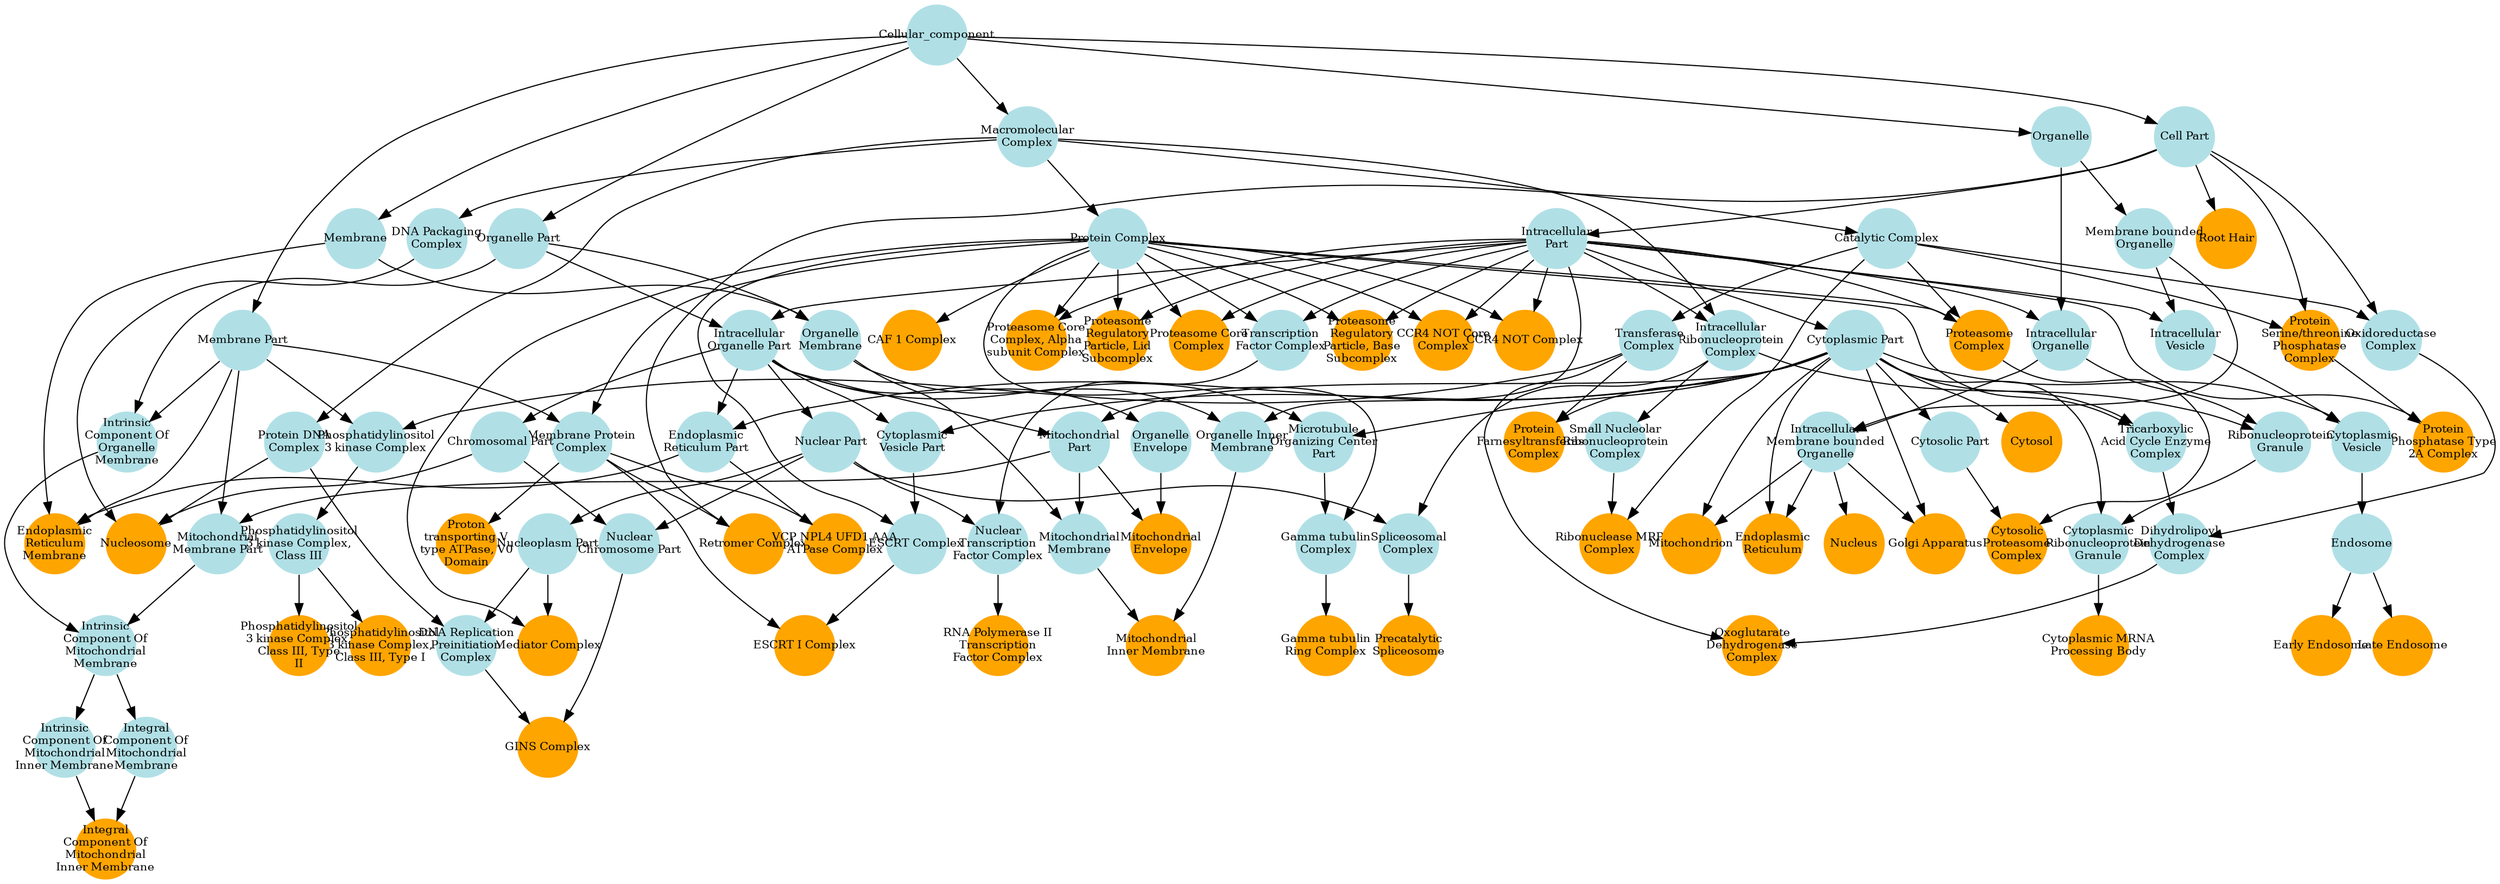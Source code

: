 digraph {
1 [style="filled", fixedsize="true", fontsize="10", shape="circle", width="0.75", fillcolor="powderblue", label="Cellular_component", color="transparent"];
2 [style="filled", fixedsize="true", fontsize="10", shape="circle", width="0.75", fillcolor="powderblue", label="Macromolecular
Complex", color="transparent"];
3 [style="filled", fixedsize="true", fontsize="10", shape="circle", width="0.75", fillcolor="powderblue", label="Protein Complex", color="transparent"];
4 [style="filled", fixedsize="true", fontsize="10", shape="circle", width="0.75", fillcolor="powderblue", label="Cell Part", color="transparent"];
5 [style="filled", fixedsize="true", fontsize="10", shape="circle", width="0.75", fillcolor="powderblue", label="Intracellular
Part", color="transparent"];
6 [style="filled", fixedsize="true", fontsize="10", shape="circle", width="0.75", fillcolor="powderblue", label="Catalytic Complex", color="transparent"];
7 [style="filled", fixedsize="true", fontsize="10", shape="circle", width="0.75", fillcolor="orange", label="Proteasome
Complex", color="transparent"];
8 [style="filled", fixedsize="true", fontsize="10", shape="circle", width="0.75", fillcolor="orange", label="Proteasome Core
Complex", color="transparent"];
9 [style="filled", fixedsize="true", fontsize="10", shape="circle", width="0.75", fillcolor="orange", label="Proteasome Core
Complex, Alpha
subunit Complex", color="transparent"];
10 [style="filled", fixedsize="true", fontsize="10", shape="circle", width="0.75", fillcolor="powderblue", label="Protein DNA
Complex", color="transparent"];
11 [style="filled", fixedsize="true", fontsize="10", shape="circle", width="0.75", fillcolor="powderblue", label="Organelle Part", color="transparent"];
12 [style="filled", fixedsize="true", fontsize="10", shape="circle", width="0.75", fillcolor="powderblue", label="Intracellular
Organelle Part", color="transparent"];
13 [style="filled", fixedsize="true", fontsize="10", shape="circle", width="0.75", fillcolor="powderblue", label="Chromosomal Part", color="transparent"];
14 [style="filled", fixedsize="true", fontsize="10", shape="circle", width="0.75", fillcolor="powderblue", label="DNA Packaging
Complex", color="transparent"];
15 [style="filled", fixedsize="true", fontsize="10", shape="circle", width="0.75", fillcolor="orange", label="Nucleosome", color="transparent"];
16 [style="filled", fixedsize="true", fontsize="10", shape="circle", width="0.75", fillcolor="orange", label="Proteasome
Regulatory
Particle, Lid
Subcomplex", color="transparent"];
17 [style="filled", fixedsize="true", fontsize="10", shape="circle", width="0.75", fillcolor="powderblue", label="Membrane Part", color="transparent"];
18 [style="filled", fixedsize="true", fontsize="10", shape="circle", width="0.75", fillcolor="powderblue", label="Intrinsic
Component Of
Organelle
Membrane", color="transparent"];
19 [style="filled", fixedsize="true", fontsize="10", shape="circle", width="0.75", fillcolor="powderblue", label="Cytoplasmic Part", color="transparent"];
20 [style="filled", fixedsize="true", fontsize="10", shape="circle", width="0.75", fillcolor="powderblue", label="Mitochondrial
Part", color="transparent"];
21 [style="filled", fixedsize="true", fontsize="10", shape="circle", width="0.75", fillcolor="powderblue", label="Mitochondrial
Membrane Part", color="transparent"];
22 [style="filled", fixedsize="true", fontsize="10", shape="circle", width="0.75", fillcolor="powderblue", label="Intrinsic
Component Of
Mitochondrial
Membrane", color="transparent"];
23 [style="filled", fixedsize="true", fontsize="10", shape="circle", width="0.75", fillcolor="powderblue", label="Intrinsic
Component Of
Mitochondrial
Inner Membrane", color="transparent"];
24 [style="filled", fixedsize="true", fontsize="10", shape="circle", width="0.75", fillcolor="powderblue", label="Integral
Component Of
Mitochondrial
Membrane", color="transparent"];
25 [style="filled", fixedsize="true", fontsize="10", shape="circle", width="0.75", fillcolor="orange", label="Integral
Component Of
Mitochondrial
Inner Membrane", color="transparent"];
26 [style="filled", fixedsize="true", fontsize="10", shape="circle", width="0.75", fillcolor="powderblue", label="Cytoplasmic
Vesicle Part", color="transparent"];
27 [style="filled", fixedsize="true", fontsize="10", shape="circle", width="0.75", fillcolor="powderblue", label="ESCRT Complex", color="transparent"];
28 [style="filled", fixedsize="true", fontsize="10", shape="circle", width="0.75", fillcolor="powderblue", label="Membrane Protein
Complex", color="transparent"];
29 [style="filled", fixedsize="true", fontsize="10", shape="circle", width="0.75", fillcolor="orange", label="ESCRT I Complex", color="transparent"];
30 [style="filled", fixedsize="true", fontsize="10", shape="circle", width="0.75", fillcolor="powderblue", label="Organelle", color="transparent"];
31 [style="filled", fixedsize="true", fontsize="10", shape="circle", width="0.75", fillcolor="powderblue", label="Membrane bounded
Organelle", color="transparent"];
32 [style="filled", fixedsize="true", fontsize="10", shape="circle", width="0.75", fillcolor="powderblue", label="Intracellular
Organelle", color="transparent"];
33 [style="filled", fixedsize="true", fontsize="10", shape="circle", width="0.75", fillcolor="powderblue", label="Intracellular
Membrane bounded
Organelle", color="transparent"];
34 [style="filled", fixedsize="true", fontsize="10", shape="circle", width="0.75", fillcolor="orange", label="Mitochondrion", color="transparent"];
35 [style="filled", fixedsize="true", fontsize="10", shape="circle", width="0.75", fillcolor="orange", label="Proteasome
Regulatory
Particle, Base
Subcomplex", color="transparent"];
36 [style="filled", fixedsize="true", fontsize="10", shape="circle", width="0.75", fillcolor="orange", label="Nucleus", color="transparent"];
37 [style="filled", fixedsize="true", fontsize="10", shape="circle", width="0.75", fillcolor="orange", label="Cytosol", color="transparent"];
38 [style="filled", fixedsize="true", fontsize="10", shape="circle", width="0.75", fillcolor="orange", label="Proton
transporting V
type ATPase, V0
Domain", color="transparent"];
39 [style="filled", fixedsize="true", fontsize="10", shape="circle", width="0.75", fillcolor="orange", label="Endoplasmic
Reticulum", color="transparent"];
40 [style="filled", fixedsize="true", fontsize="10", shape="circle", width="0.75", fillcolor="powderblue", label="Nuclear Part", color="transparent"];
41 [style="filled", fixedsize="true", fontsize="10", shape="circle", width="0.75", fillcolor="powderblue", label="Nucleoplasm Part", color="transparent"];
42 [style="filled", fixedsize="true", fontsize="10", shape="circle", width="0.75", fillcolor="powderblue", label="DNA Replication
Preinitiation
Complex", color="transparent"];
43 [style="filled", fixedsize="true", fontsize="10", shape="circle", width="0.75", fillcolor="powderblue", label="Nuclear
Chromosome Part", color="transparent"];
44 [style="filled", fixedsize="true", fontsize="10", shape="circle", width="0.75", fillcolor="orange", label="GINS Complex", color="transparent"];
45 [style="filled", fixedsize="true", fontsize="10", shape="circle", width="0.75", fillcolor="powderblue", label="Membrane", color="transparent"];
46 [style="filled", fixedsize="true", fontsize="10", shape="circle", width="0.75", fillcolor="powderblue", label="Endoplasmic
Reticulum Part", color="transparent"];
47 [style="filled", fixedsize="true", fontsize="10", shape="circle", width="0.75", fillcolor="orange", label="Endoplasmic
Reticulum
Membrane", color="transparent"];
48 [style="filled", fixedsize="true", fontsize="10", shape="circle", width="0.75", fillcolor="powderblue", label="Transcription
Factor Complex", color="transparent"];
49 [style="filled", fixedsize="true", fontsize="10", shape="circle", width="0.75", fillcolor="powderblue", label="Nuclear
Transcription
Factor Complex", color="transparent"];
50 [style="filled", fixedsize="true", fontsize="10", shape="circle", width="0.75", fillcolor="orange", label="RNA Polymerase II
Transcription
Factor Complex", color="transparent"];
51 [style="filled", fixedsize="true", fontsize="10", shape="circle", width="0.75", fillcolor="powderblue", label="Intracellular
Ribonucleoprotein
Complex", color="transparent"];
52 [style="filled", fixedsize="true", fontsize="10", shape="circle", width="0.75", fillcolor="powderblue", label="Ribonucleoprotein
Granule", color="transparent"];
53 [style="filled", fixedsize="true", fontsize="10", shape="circle", width="0.75", fillcolor="powderblue", label="Cytoplasmic
Ribonucleoprotein
Granule", color="transparent"];
54 [style="filled", fixedsize="true", fontsize="10", shape="circle", width="0.75", fillcolor="orange", label="Cytoplasmic MRNA
Processing Body", color="transparent"];
55 [style="filled", fixedsize="true", fontsize="10", shape="circle", width="0.75", fillcolor="powderblue", label="Organelle
Envelope", color="transparent"];
56 [style="filled", fixedsize="true", fontsize="10", shape="circle", width="0.75", fillcolor="orange", label="Mitochondrial
Envelope", color="transparent"];
57 [style="filled", fixedsize="true", fontsize="10", shape="circle", width="0.75", fillcolor="orange", label="Root Hair", color="transparent"];
58 [style="filled", fixedsize="true", fontsize="10", shape="circle", width="0.75", fillcolor="orange", label="Protein
Serine/threonine
Phosphatase
Complex", color="transparent"];
59 [style="filled", fixedsize="true", fontsize="10", shape="circle", width="0.75", fillcolor="powderblue", label="Transferase
Complex", color="transparent"];
60 [style="filled", fixedsize="true", fontsize="10", shape="circle", width="0.75", fillcolor="powderblue", label="Phosphatidylinositol
3 kinase Complex", color="transparent"];
61 [style="filled", fixedsize="true", fontsize="10", shape="circle", width="0.75", fillcolor="powderblue", label="Phosphatidylinositol
3 kinase Complex,
Class III", color="transparent"];
62 [style="filled", fixedsize="true", fontsize="10", shape="circle", width="0.75", fillcolor="orange", label="Phosphatidylinositol
3 kinase Complex,
Class III, Type I", color="transparent"];
63 [style="filled", fixedsize="true", fontsize="10", shape="circle", width="0.75", fillcolor="orange", label="Phosphatidylinositol
3 kinase Complex,
Class III, Type
II", color="transparent"];
64 [style="filled", fixedsize="true", fontsize="10", shape="circle", width="0.75", fillcolor="powderblue", label="Tricarboxylic
Acid Cycle Enzyme
Complex", color="transparent"];
65 [style="filled", fixedsize="true", fontsize="10", shape="circle", width="0.75", fillcolor="powderblue", label="Oxidoreductase
Complex", color="transparent"];
66 [style="filled", fixedsize="true", fontsize="10", shape="circle", width="0.75", fillcolor="powderblue", label="Dihydrolipoyl
Dehydrogenase
Complex", color="transparent"];
67 [style="filled", fixedsize="true", fontsize="10", shape="circle", width="0.75", fillcolor="orange", label="Oxoglutarate
Dehydrogenase
Complex", color="transparent"];
68 [style="filled", fixedsize="true", fontsize="10", shape="circle", width="0.75", fillcolor="orange", label="Protein
Phosphatase Type
2A Complex", color="transparent"];
69 [style="filled", fixedsize="true", fontsize="10", shape="circle", width="0.75", fillcolor="powderblue", label="Organelle
Membrane", color="transparent"];
70 [style="filled", fixedsize="true", fontsize="10", shape="circle", width="0.75", fillcolor="powderblue", label="Organelle Inner
Membrane", color="transparent"];
71 [style="filled", fixedsize="true", fontsize="10", shape="circle", width="0.75", fillcolor="powderblue", label="Mitochondrial
Membrane", color="transparent"];
72 [style="filled", fixedsize="true", fontsize="10", shape="circle", width="0.75", fillcolor="orange", label="Mitochondrial
Inner Membrane", color="transparent"];
73 [style="filled", fixedsize="true", fontsize="10", shape="circle", width="0.75", fillcolor="orange", label="Mediator Complex", color="transparent"];
74 [style="filled", fixedsize="true", fontsize="10", shape="circle", width="0.75", fillcolor="powderblue", label="Intracellular
Vesicle", color="transparent"];
75 [style="filled", fixedsize="true", fontsize="10", shape="circle", width="0.75", fillcolor="powderblue", label="Cytoplasmic
Vesicle", color="transparent"];
76 [style="filled", fixedsize="true", fontsize="10", shape="circle", width="0.75", fillcolor="powderblue", label="Endosome", color="transparent"];
77 [style="filled", fixedsize="true", fontsize="10", shape="circle", width="0.75", fillcolor="orange", label="Late Endosome", color="transparent"];
78 [style="filled", fixedsize="true", fontsize="10", shape="circle", width="0.75", fillcolor="orange", label="CCR4 NOT Core
Complex", color="transparent"];
79 [style="filled", fixedsize="true", fontsize="10", shape="circle", width="0.75", fillcolor="powderblue", label="Spliceosomal
Complex", color="transparent"];
80 [style="filled", fixedsize="true", fontsize="10", shape="circle", width="0.75", fillcolor="orange", label="Precatalytic
Spliceosome", color="transparent"];
81 [style="filled", fixedsize="true", fontsize="10", shape="circle", width="0.75", fillcolor="orange", label="Early Endosome", color="transparent"];
82 [style="filled", fixedsize="true", fontsize="10", shape="circle", width="0.75", fillcolor="powderblue", label="Small Nucleolar
Ribonucleoprotein
Complex", color="transparent"];
83 [style="filled", fixedsize="true", fontsize="10", shape="circle", width="0.75", fillcolor="orange", label="Ribonuclease MRP
Complex", color="transparent"];
84 [style="filled", fixedsize="true", fontsize="10", shape="circle", width="0.75", fillcolor="orange", label="Retromer Complex", color="transparent"];
85 [style="filled", fixedsize="true", fontsize="10", shape="circle", width="0.75", fillcolor="powderblue", label="Microtubule
Organizing Center
Part", color="transparent"];
86 [style="filled", fixedsize="true", fontsize="10", shape="circle", width="0.75", fillcolor="powderblue", label="Gamma tubulin
Complex", color="transparent"];
87 [style="filled", fixedsize="true", fontsize="10", shape="circle", width="0.75", fillcolor="orange", label="Gamma tubulin
Ring Complex", color="transparent"];
88 [style="filled", fixedsize="true", fontsize="10", shape="circle", width="0.75", fillcolor="orange", label="Protein
Farnesyltransferase
Complex", color="transparent"];
89 [style="filled", fixedsize="true", fontsize="10", shape="circle", width="0.75", fillcolor="orange", label="CAF 1 Complex", color="transparent"];
90 [style="filled", fixedsize="true", fontsize="10", shape="circle", width="0.75", fillcolor="orange", label="VCP NPL4 UFD1 AAA
ATPase Complex", color="transparent"];
91 [style="filled", fixedsize="true", fontsize="10", shape="circle", width="0.75", fillcolor="orange", label="CCR4 NOT Complex", color="transparent"];
92 [style="filled", fixedsize="true", fontsize="10", shape="circle", width="0.75", fillcolor="powderblue", label="Cytosolic Part", color="transparent"];
93 [style="filled", fixedsize="true", fontsize="10", shape="circle", width="0.75", fillcolor="orange", label="Cytosolic
Proteasome
Complex", color="transparent"];
94 [style="filled", fixedsize="true", fontsize="10", shape="circle", width="0.75", fillcolor="orange", label="Golgi Apparatus", color="transparent"];
1 -> 2 [color="#000000", lty="solid"];
2 -> 3 [color="#000000", lty="solid"];
1 -> 4 [color="#000000", lty="solid"];
4 -> 5 [color="#000000", lty="solid"];
2 -> 6 [color="#000000", lty="solid"];
3 -> 7 [color="#000000", lty="solid"];
5 -> 7 [color="#000000", lty="solid"];
6 -> 7 [color="#000000", lty="solid"];
3 -> 8 [color="#000000", lty="solid"];
5 -> 8 [color="#000000", lty="solid"];
3 -> 9 [color="#000000", lty="solid"];
5 -> 9 [color="#000000", lty="solid"];
2 -> 10 [color="#000000", lty="solid"];
1 -> 11 [color="#000000", lty="solid"];
5 -> 12 [color="#000000", lty="solid"];
11 -> 12 [color="#000000", lty="solid"];
12 -> 13 [color="#000000", lty="solid"];
2 -> 14 [color="#000000", lty="solid"];
10 -> 15 [color="#000000", lty="solid"];
13 -> 15 [color="#000000", lty="solid"];
14 -> 15 [color="#000000", lty="solid"];
3 -> 16 [color="#000000", lty="solid"];
5 -> 16 [color="#000000", lty="solid"];
1 -> 17 [color="#000000", lty="solid"];
11 -> 18 [color="#000000", lty="solid"];
17 -> 18 [color="#000000", lty="solid"];
5 -> 19 [color="#000000", lty="solid"];
12 -> 20 [color="#000000", lty="solid"];
19 -> 20 [color="#000000", lty="solid"];
17 -> 21 [color="#000000", lty="solid"];
20 -> 21 [color="#000000", lty="solid"];
18 -> 22 [color="#000000", lty="solid"];
21 -> 22 [color="#000000", lty="solid"];
22 -> 23 [color="#000000", lty="solid"];
22 -> 24 [color="#000000", lty="solid"];
23 -> 25 [color="#000000", lty="solid"];
24 -> 25 [color="#000000", lty="solid"];
12 -> 26 [color="#000000", lty="solid"];
19 -> 26 [color="#000000", lty="solid"];
3 -> 27 [color="#000000", lty="solid"];
26 -> 27 [color="#000000", lty="solid"];
3 -> 28 [color="#000000", lty="solid"];
17 -> 28 [color="#000000", lty="solid"];
27 -> 29 [color="#000000", lty="solid"];
28 -> 29 [color="#000000", lty="solid"];
1 -> 30 [color="#000000", lty="solid"];
30 -> 31 [color="#000000", lty="solid"];
5 -> 32 [color="#000000", lty="solid"];
30 -> 32 [color="#000000", lty="solid"];
31 -> 33 [color="#000000", lty="solid"];
32 -> 33 [color="#000000", lty="solid"];
19 -> 34 [color="#000000", lty="solid"];
33 -> 34 [color="#000000", lty="solid"];
3 -> 35 [color="#000000", lty="solid"];
5 -> 35 [color="#000000", lty="solid"];
33 -> 36 [color="#000000", lty="solid"];
19 -> 37 [color="#000000", lty="solid"];
28 -> 38 [color="#000000", lty="solid"];
19 -> 39 [color="#000000", lty="solid"];
33 -> 39 [color="#000000", lty="solid"];
12 -> 40 [color="#000000", lty="solid"];
40 -> 41 [color="#000000", lty="solid"];
10 -> 42 [color="#000000", lty="solid"];
41 -> 42 [color="#000000", lty="solid"];
13 -> 43 [color="#000000", lty="solid"];
40 -> 43 [color="#000000", lty="solid"];
42 -> 44 [color="#000000", lty="solid"];
43 -> 44 [color="#000000", lty="solid"];
1 -> 45 [color="#000000", lty="solid"];
12 -> 46 [color="#000000", lty="solid"];
19 -> 46 [color="#000000", lty="solid"];
17 -> 47 [color="#000000", lty="solid"];
45 -> 47 [color="#000000", lty="solid"];
46 -> 47 [color="#000000", lty="solid"];
3 -> 48 [color="#000000", lty="solid"];
5 -> 48 [color="#000000", lty="solid"];
40 -> 49 [color="#000000", lty="solid"];
48 -> 49 [color="#000000", lty="solid"];
49 -> 50 [color="#000000", lty="solid"];
2 -> 51 [color="#000000", lty="solid"];
5 -> 51 [color="#000000", lty="solid"];
32 -> 52 [color="#000000", lty="solid"];
51 -> 52 [color="#000000", lty="solid"];
19 -> 53 [color="#000000", lty="solid"];
52 -> 53 [color="#000000", lty="solid"];
53 -> 54 [color="#000000", lty="solid"];
12 -> 55 [color="#000000", lty="solid"];
20 -> 56 [color="#000000", lty="solid"];
55 -> 56 [color="#000000", lty="solid"];
4 -> 57 [color="#000000", lty="solid"];
4 -> 58 [color="#000000", lty="solid"];
6 -> 58 [color="#000000", lty="solid"];
6 -> 59 [color="#000000", lty="solid"];
17 -> 60 [color="#000000", lty="solid"];
59 -> 60 [color="#000000", lty="solid"];
60 -> 61 [color="#000000", lty="solid"];
61 -> 62 [color="#000000", lty="solid"];
61 -> 63 [color="#000000", lty="solid"];
3 -> 64 [color="#000000", lty="solid"];
19 -> 64 [color="#000000", lty="solid"];
4 -> 65 [color="#000000", lty="solid"];
6 -> 65 [color="#000000", lty="solid"];
64 -> 66 [color="#000000", lty="solid"];
65 -> 66 [color="#000000", lty="solid"];
59 -> 67 [color="#000000", lty="solid"];
66 -> 67 [color="#000000", lty="solid"];
5 -> 68 [color="#000000", lty="solid"];
58 -> 68 [color="#000000", lty="solid"];
11 -> 69 [color="#000000", lty="solid"];
45 -> 69 [color="#000000", lty="solid"];
5 -> 70 [color="#000000", lty="solid"];
69 -> 70 [color="#000000", lty="solid"];
20 -> 71 [color="#000000", lty="solid"];
69 -> 71 [color="#000000", lty="solid"];
70 -> 72 [color="#000000", lty="solid"];
71 -> 72 [color="#000000", lty="solid"];
3 -> 73 [color="#000000", lty="solid"];
41 -> 73 [color="#000000", lty="solid"];
5 -> 74 [color="#000000", lty="solid"];
31 -> 74 [color="#000000", lty="solid"];
19 -> 75 [color="#000000", lty="solid"];
74 -> 75 [color="#000000", lty="solid"];
75 -> 76 [color="#000000", lty="solid"];
76 -> 77 [color="#000000", lty="solid"];
3 -> 78 [color="#000000", lty="solid"];
5 -> 78 [color="#000000", lty="solid"];
40 -> 79 [color="#000000", lty="solid"];
51 -> 79 [color="#000000", lty="solid"];
79 -> 80 [color="#000000", lty="solid"];
76 -> 81 [color="#000000", lty="solid"];
51 -> 82 [color="#000000", lty="solid"];
6 -> 83 [color="#000000", lty="solid"];
82 -> 83 [color="#000000", lty="solid"];
4 -> 84 [color="#000000", lty="solid"];
28 -> 84 [color="#000000", lty="solid"];
12 -> 85 [color="#000000", lty="solid"];
19 -> 85 [color="#000000", lty="solid"];
3 -> 86 [color="#000000", lty="solid"];
85 -> 86 [color="#000000", lty="solid"];
86 -> 87 [color="#000000", lty="solid"];
19 -> 88 [color="#000000", lty="solid"];
59 -> 88 [color="#000000", lty="solid"];
3 -> 89 [color="#000000", lty="solid"];
28 -> 90 [color="#000000", lty="solid"];
46 -> 90 [color="#000000", lty="solid"];
3 -> 91 [color="#000000", lty="solid"];
5 -> 91 [color="#000000", lty="solid"];
19 -> 92 [color="#000000", lty="solid"];
7 -> 93 [color="#000000", lty="solid"];
92 -> 93 [color="#000000", lty="solid"];
19 -> 94 [color="#000000", lty="solid"];
33 -> 94 [color="#000000", lty="solid"];
}

